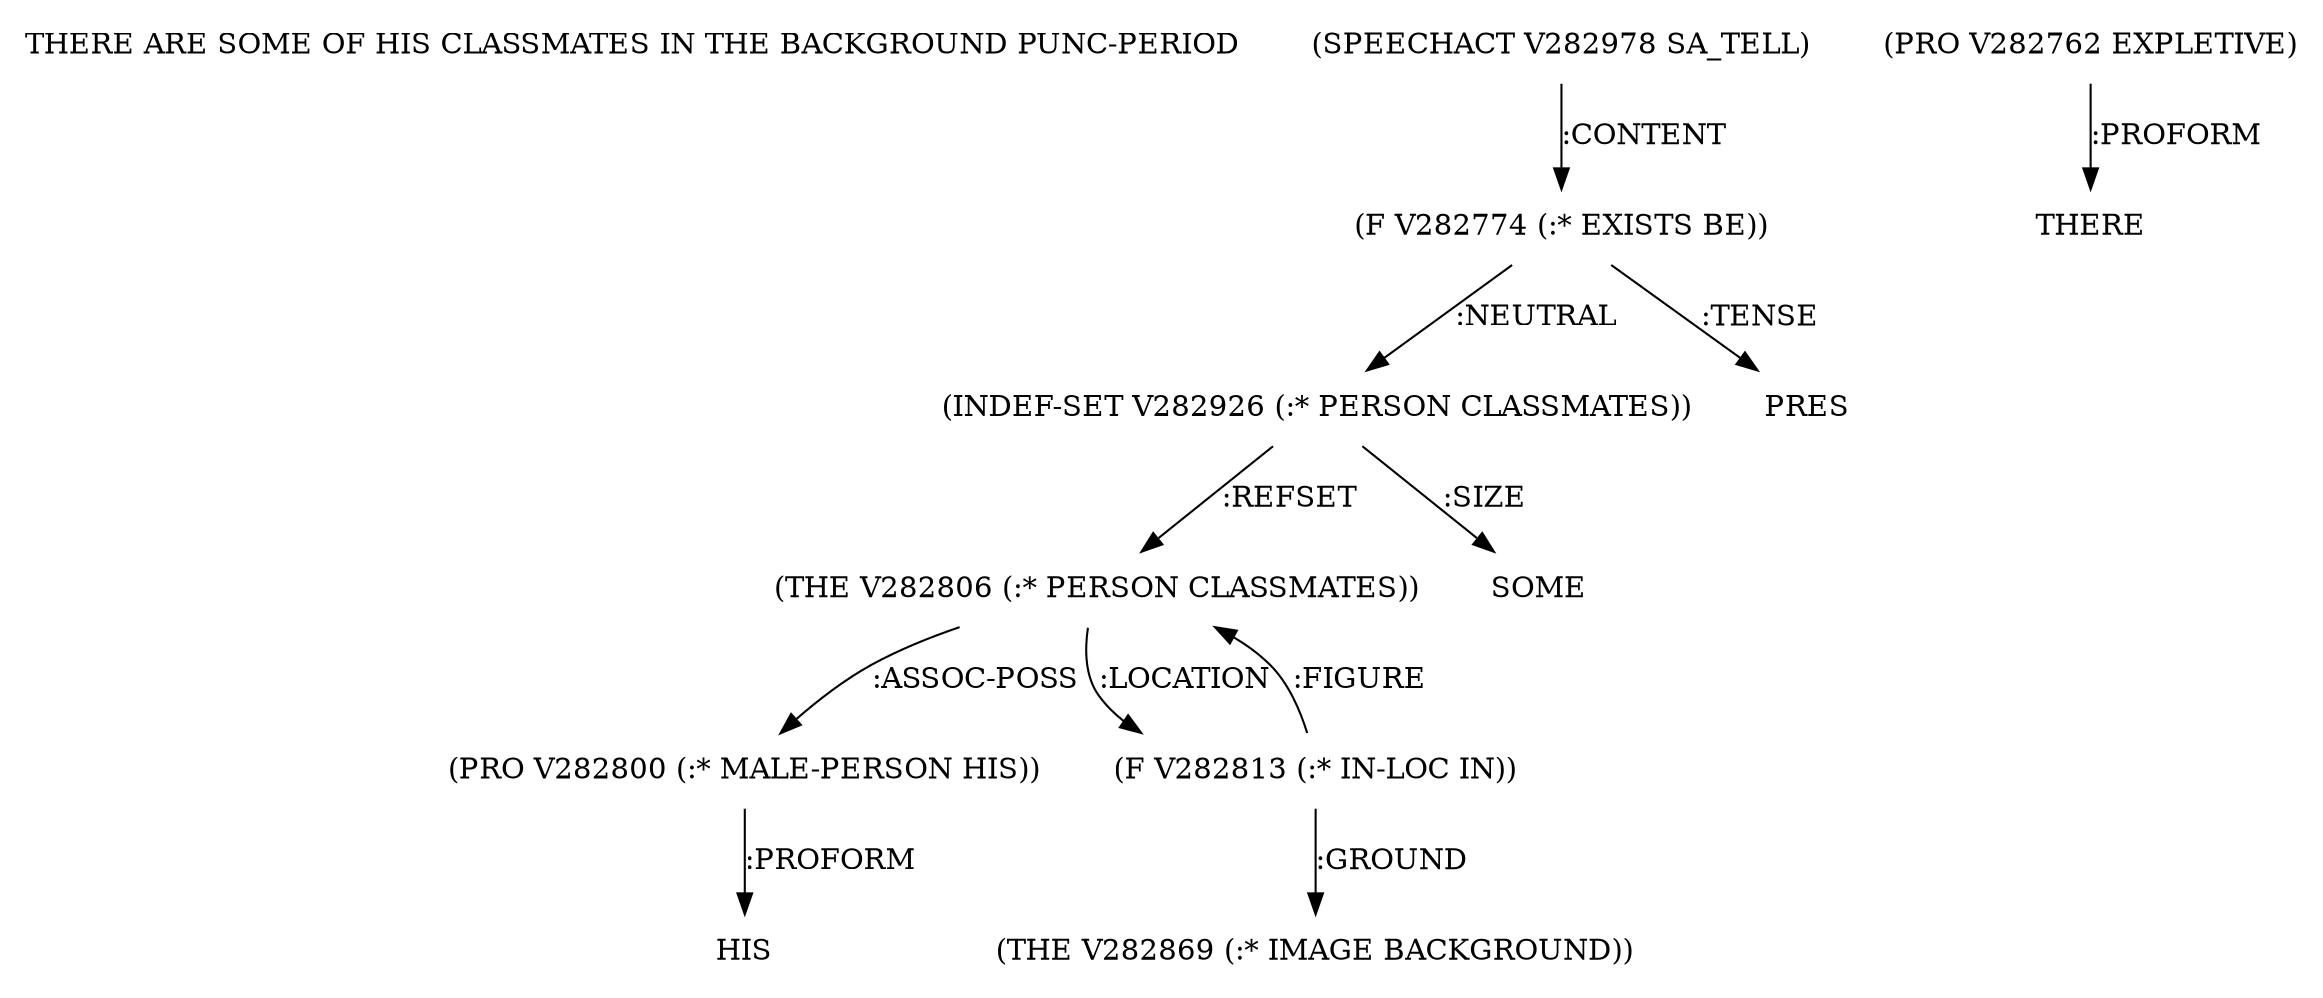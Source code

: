 digraph Terms {
  node [shape=none]
  "THERE ARE SOME OF HIS CLASSMATES IN THE BACKGROUND PUNC-PERIOD"
  "V282978" [label="(SPEECHACT V282978 SA_TELL)"]
  "V282978" -> "V282774" [label=":CONTENT"]
  "V282774" [label="(F V282774 (:* EXISTS BE))"]
  "V282774" -> "V282926" [label=":NEUTRAL"]
  "V282774" -> "NT283562" [label=":TENSE"]
  "NT283562" [label="PRES"]
  "V282762" [label="(PRO V282762 EXPLETIVE)"]
  "V282762" -> "NT283563" [label=":PROFORM"]
  "NT283563" [label="THERE"]
  "V282926" [label="(INDEF-SET V282926 (:* PERSON CLASSMATES))"]
  "V282926" -> "V282806" [label=":REFSET"]
  "V282926" -> "NT283564" [label=":SIZE"]
  "NT283564" [label="SOME"]
  "V282806" [label="(THE V282806 (:* PERSON CLASSMATES))"]
  "V282806" -> "V282800" [label=":ASSOC-POSS"]
  "V282806" -> "V282813" [label=":LOCATION"]
  "V282800" [label="(PRO V282800 (:* MALE-PERSON HIS))"]
  "V282800" -> "NT283565" [label=":PROFORM"]
  "NT283565" [label="HIS"]
  "V282813" [label="(F V282813 (:* IN-LOC IN))"]
  "V282813" -> "V282869" [label=":GROUND"]
  "V282813" -> "V282806" [label=":FIGURE"]
  "V282869" [label="(THE V282869 (:* IMAGE BACKGROUND))"]
}
